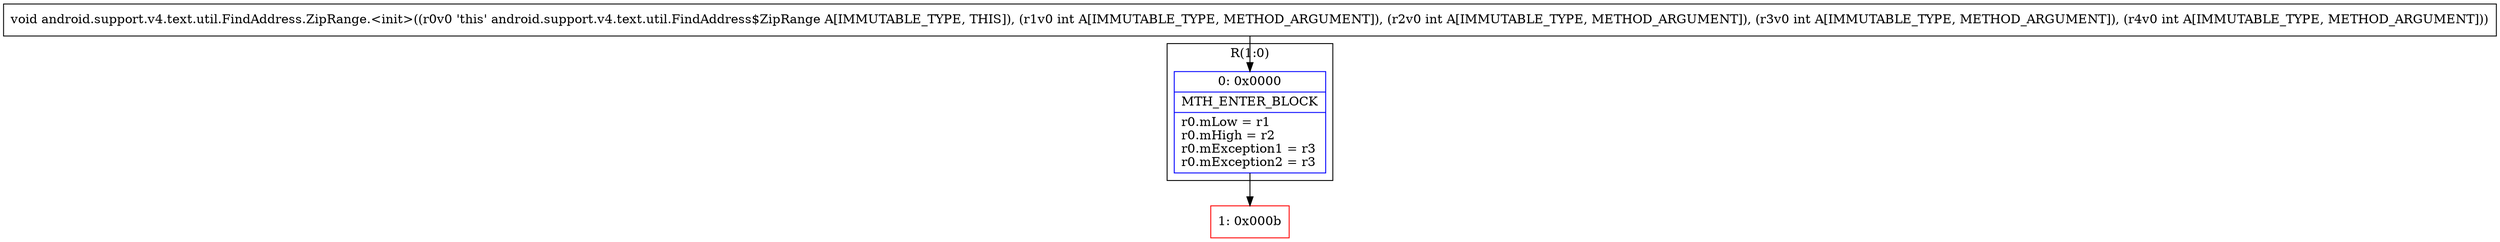 digraph "CFG forandroid.support.v4.text.util.FindAddress.ZipRange.\<init\>(IIII)V" {
subgraph cluster_Region_2053644793 {
label = "R(1:0)";
node [shape=record,color=blue];
Node_0 [shape=record,label="{0\:\ 0x0000|MTH_ENTER_BLOCK\l|r0.mLow = r1\lr0.mHigh = r2\lr0.mException1 = r3\lr0.mException2 = r3\l}"];
}
Node_1 [shape=record,color=red,label="{1\:\ 0x000b}"];
MethodNode[shape=record,label="{void android.support.v4.text.util.FindAddress.ZipRange.\<init\>((r0v0 'this' android.support.v4.text.util.FindAddress$ZipRange A[IMMUTABLE_TYPE, THIS]), (r1v0 int A[IMMUTABLE_TYPE, METHOD_ARGUMENT]), (r2v0 int A[IMMUTABLE_TYPE, METHOD_ARGUMENT]), (r3v0 int A[IMMUTABLE_TYPE, METHOD_ARGUMENT]), (r4v0 int A[IMMUTABLE_TYPE, METHOD_ARGUMENT])) }"];
MethodNode -> Node_0;
Node_0 -> Node_1;
}

